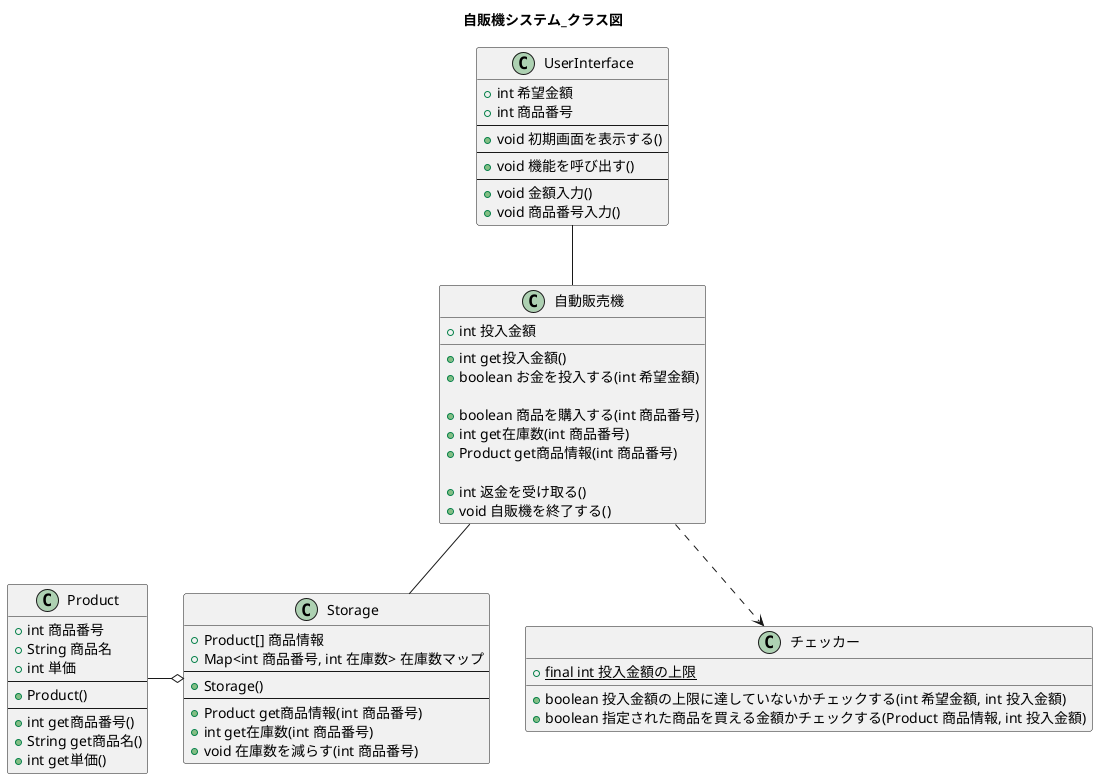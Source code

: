 @startuml
title 自販機システム_クラス図


UserInterface -- 自動販売機
自動販売機 -- Storage
自動販売機 ..> チェッカー
Product -o Storage


class UserInterface {
    +int 希望金額
    +int 商品番号
    --
    +void 初期画面を表示する()
    --
    +void 機能を呼び出す()
    --
    +void 金額入力()
    +void 商品番号入力() 
    /'
    1,2,3,9以外ならここでfalseを返し、エラーメッセージ00を表示
    '/
}

class 自動販売機 {
    +int 投入金額
    +int get投入金額()
    +boolean お金を投入する(int 希望金額)

    +boolean 商品を購入する(int 商品番号)
    +int get在庫数(int 商品番号)
    +Product get商品情報(int 商品番号)

    +int 返金を受け取る()
    +void 自販機を終了する()
}

class チェッカー{
    +{static}final int 投入金額の上限
    +boolean 投入金額の上限に達していないかチェックする(int 希望金額, int 投入金額)
    +boolean 指定された商品を買える金額かチェックする(Product 商品情報, int 投入金額)
}

class Storage {
    +Product[] 商品情報
    +Map<int 商品番号, int 在庫数> 在庫数マップ
    --
    +Storage()
    --
    +Product get商品情報(int 商品番号)
    +int get在庫数(int 商品番号)
    +void 在庫数を減らす(int 商品番号)
}

class Product {
    +int 商品番号
    +String 商品名
    +int 単価
    --
    +Product()
    --
    +int get商品番号()
    +String get商品名()
    +int get単価()
    /'
    コンストラクタでProduct型を用意して、
    3つの属性をひとつにまとめてmap.putできるように
    this.num = num
    this.price = price
    this.name = name
    '/
}

@enduml